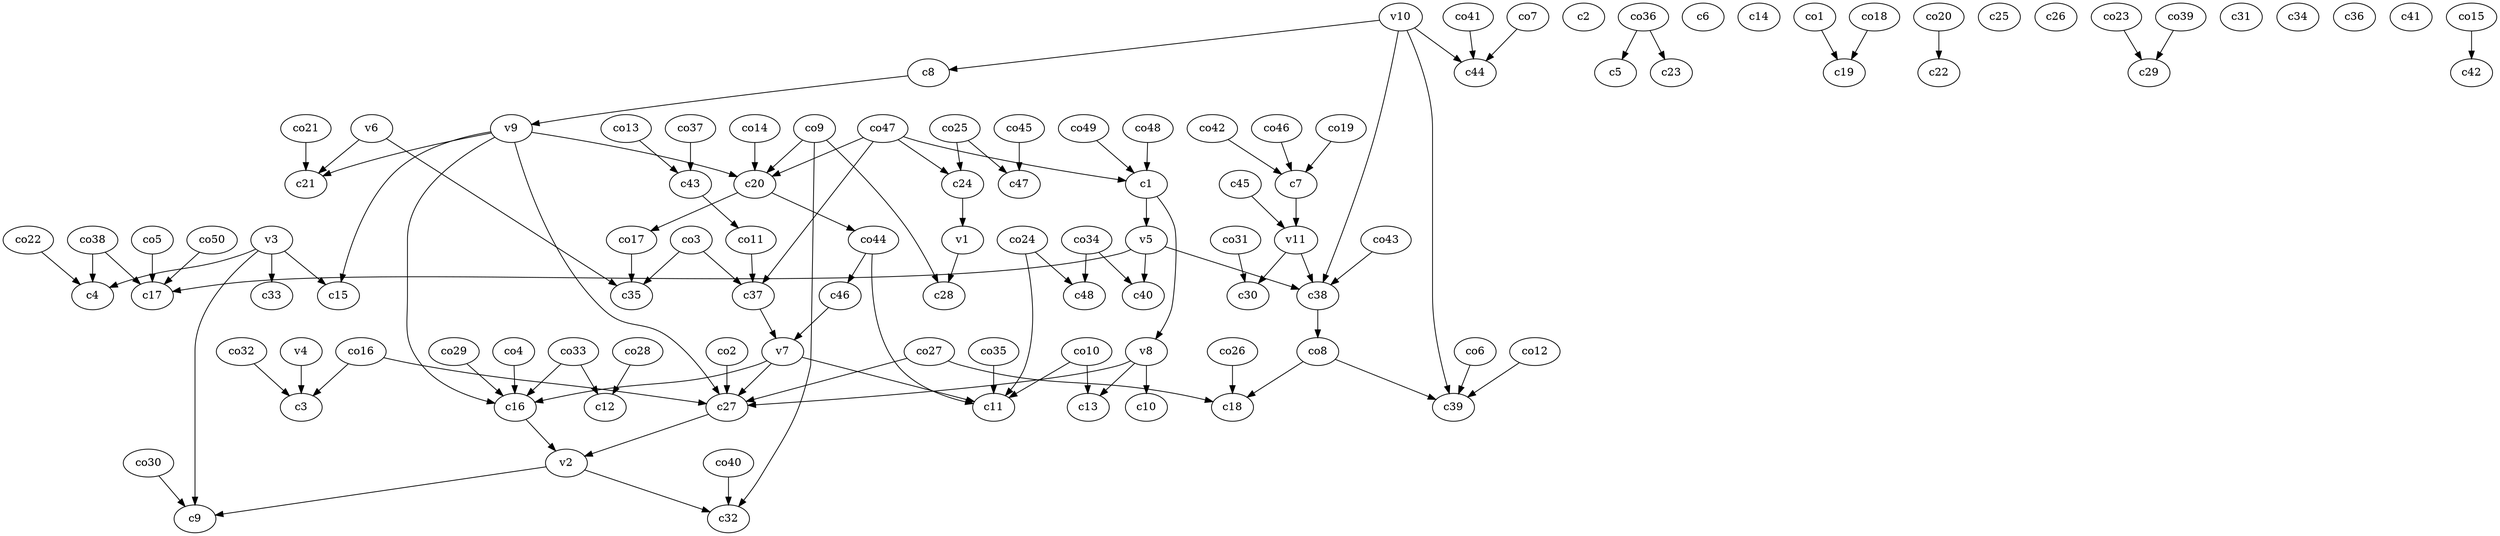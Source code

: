 strict digraph  {
c1;
c2;
c3;
c4;
c5;
c6;
c7;
c8;
c9;
c10;
c11;
c12;
c13;
c14;
c15;
c16;
c17;
c18;
c19;
c20;
c21;
c22;
c23;
c24;
c25;
c26;
c27;
c28;
c29;
c30;
c31;
c32;
c33;
c34;
c35;
c36;
c37;
c38;
c39;
c40;
c41;
c42;
c43;
c44;
c45;
c46;
c47;
c48;
v1;
v2;
v3;
v4;
v5;
v6;
v7;
v8;
v9;
v10;
v11;
co1;
co2;
co3;
co4;
co5;
co6;
co7;
co8;
co9;
co10;
co11;
co12;
co13;
co14;
co15;
co16;
co17;
co18;
co19;
co20;
co21;
co22;
co23;
co24;
co25;
co26;
co27;
co28;
co29;
co30;
co31;
co32;
co33;
co34;
co35;
co36;
co37;
co38;
co39;
co40;
co41;
co42;
co43;
co44;
co45;
co46;
co47;
co48;
co49;
co50;
c1 -> v5  [weight=1];
c1 -> v8  [weight=1];
c7 -> v11  [weight=1];
c8 -> v9  [weight=1];
c16 -> v2  [weight=1];
c20 -> co17  [weight=1];
c20 -> co44  [weight=1];
c24 -> v1  [weight=1];
c27 -> v2  [weight=1];
c37 -> v7  [weight=1];
c38 -> co8  [weight=1];
c43 -> co11  [weight=1];
c45 -> v11  [weight=1];
c46 -> v7  [weight=1];
v1 -> c28  [weight=1];
v2 -> c9  [weight=1];
v2 -> c32  [weight=1];
v3 -> c4  [weight=1];
v3 -> c33  [weight=1];
v3 -> c9  [weight=1];
v3 -> c15  [weight=1];
v4 -> c3  [weight=1];
v5 -> c38  [weight=1];
v5 -> c40  [weight=1];
v5 -> c17  [weight=1];
v6 -> c35  [weight=1];
v6 -> c21  [weight=1];
v7 -> c16  [weight=1];
v7 -> c11  [weight=1];
v7 -> c27  [weight=1];
v8 -> c27  [weight=1];
v8 -> c13  [weight=1];
v8 -> c10  [weight=1];
v9 -> c21  [weight=1];
v9 -> c20  [weight=1];
v9 -> c16  [weight=1];
v9 -> c27  [weight=1];
v9 -> c15  [weight=1];
v10 -> c44  [weight=1];
v10 -> c39  [weight=1];
v10 -> c38  [weight=1];
v10 -> c8  [weight=1];
v11 -> c30  [weight=1];
v11 -> c38  [weight=1];
co1 -> c19  [weight=1];
co2 -> c27  [weight=1];
co3 -> c37  [weight=1];
co3 -> c35  [weight=1];
co4 -> c16  [weight=1];
co5 -> c17  [weight=1];
co6 -> c39  [weight=1];
co7 -> c44  [weight=1];
co8 -> c39  [weight=1];
co8 -> c18  [weight=1];
co9 -> c32  [weight=1];
co9 -> c28  [weight=1];
co9 -> c20  [weight=1];
co10 -> c11  [weight=1];
co10 -> c13  [weight=1];
co11 -> c37  [weight=1];
co12 -> c39  [weight=1];
co13 -> c43  [weight=1];
co14 -> c20  [weight=1];
co15 -> c42  [weight=1];
co16 -> c3  [weight=1];
co16 -> c27  [weight=1];
co17 -> c35  [weight=1];
co18 -> c19  [weight=1];
co19 -> c7  [weight=1];
co20 -> c22  [weight=1];
co21 -> c21  [weight=1];
co22 -> c4  [weight=1];
co23 -> c29  [weight=1];
co24 -> c48  [weight=1];
co24 -> c11  [weight=1];
co25 -> c24  [weight=1];
co25 -> c47  [weight=1];
co26 -> c18  [weight=1];
co27 -> c18  [weight=1];
co27 -> c27  [weight=1];
co28 -> c12  [weight=1];
co29 -> c16  [weight=1];
co30 -> c9  [weight=1];
co31 -> c30  [weight=1];
co32 -> c3  [weight=1];
co33 -> c16  [weight=1];
co33 -> c12  [weight=1];
co34 -> c48  [weight=1];
co34 -> c40  [weight=1];
co35 -> c11  [weight=1];
co36 -> c23  [weight=1];
co36 -> c5  [weight=1];
co37 -> c43  [weight=1];
co38 -> c4  [weight=1];
co38 -> c17  [weight=1];
co39 -> c29  [weight=1];
co40 -> c32  [weight=1];
co41 -> c44  [weight=1];
co42 -> c7  [weight=1];
co43 -> c38  [weight=1];
co44 -> c11  [weight=1];
co44 -> c46  [weight=1];
co45 -> c47  [weight=1];
co46 -> c7  [weight=1];
co47 -> c24  [weight=1];
co47 -> c1  [weight=1];
co47 -> c20  [weight=1];
co47 -> c37  [weight=1];
co48 -> c1  [weight=1];
co49 -> c1  [weight=1];
co50 -> c17  [weight=1];
}
